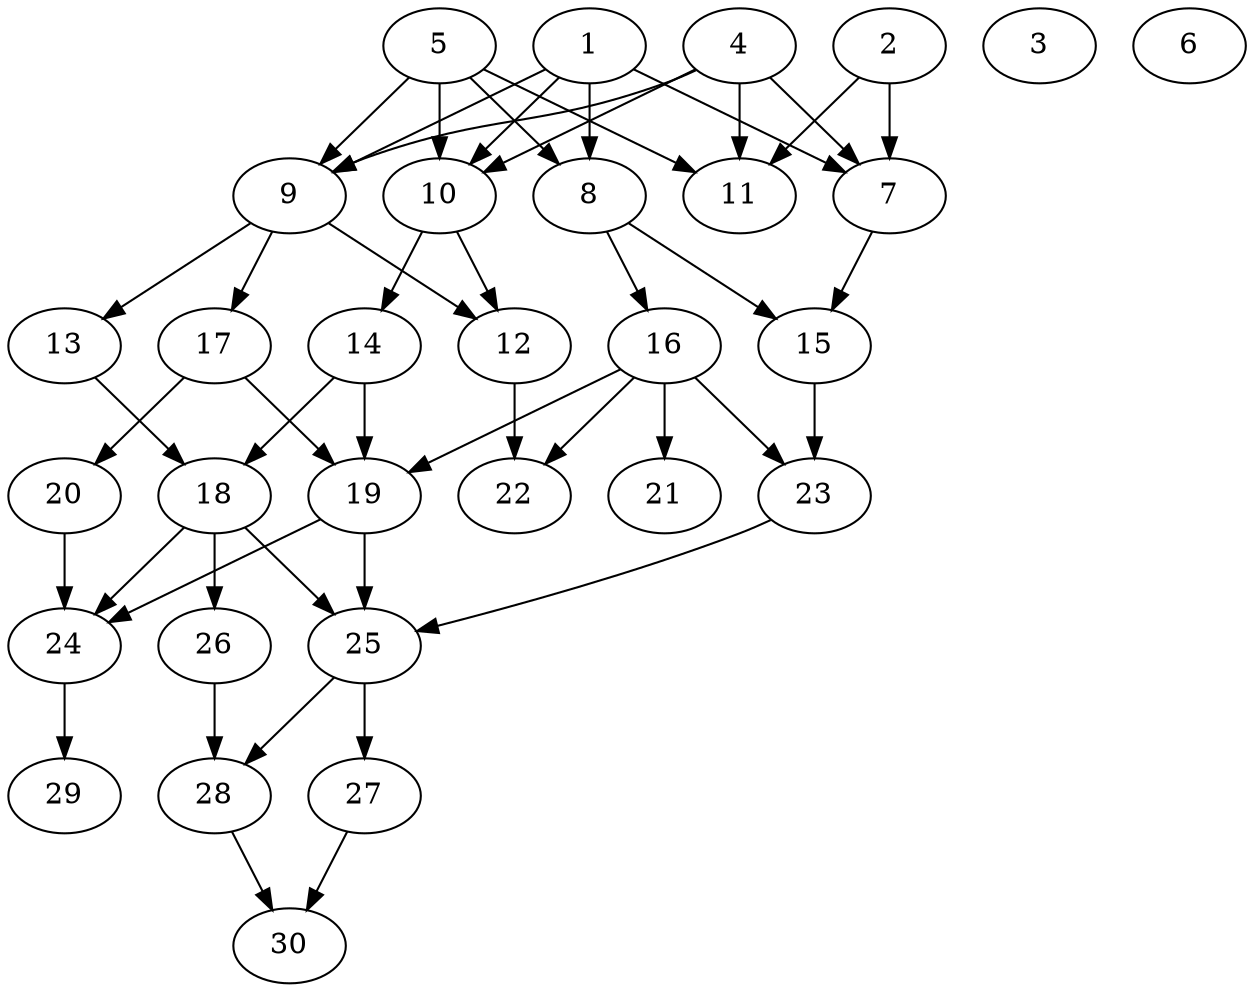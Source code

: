 // DAG automatically generated by daggen at Fri Jul 29 10:40:32 2022
// daggen.exe --dot -n 30 --ccr 0.5 --fat 0.5 --regular 0.5 --density 0.5 -o data\30/random_30_63.gv 
digraph G {
  1 [compute_size="93840091370", trans_size="238296", result_size="29696", ram="37852832",alpha="0.18"]
  1 -> 7 [size ="29696"]
  1 -> 8 [size ="29696"]
  1 -> 9 [size ="29696"]
  1 -> 10 [size ="29696"]
  2 [compute_size="1058319545960", trans_size="805390", result_size="1024", ram="18979472",alpha="0.04"]
  2 -> 7 [size ="1024"]
  2 -> 11 [size ="1024"]
  3 [compute_size="946312520984", trans_size="995476", result_size="0", ram="48437120",alpha="0.01"]
  4 [compute_size="270729216", trans_size="796790", result_size="70656", ram="21669104",alpha="0.10"]
  4 -> 7 [size ="70656"]
  4 -> 9 [size ="70656"]
  4 -> 10 [size ="70656"]
  4 -> 11 [size ="70656"]
  5 [compute_size="410563673833", trans_size="209141", result_size="54272", ram="26560496",alpha="0.02"]
  5 -> 8 [size ="54272"]
  5 -> 9 [size ="54272"]
  5 -> 10 [size ="54272"]
  5 -> 11 [size ="54272"]
  6 [compute_size="630295331627", trans_size="442225", result_size="0", ram="5751488",alpha="0.17"]
  7 [compute_size="10592921600", trans_size="501079", result_size="1024", ram="21900368",alpha="0.18"]
  7 -> 15 [size ="1024"]
  8 [compute_size="800071680", trans_size="1032975", result_size="70656", ram="48571760",alpha="0.18"]
  8 -> 15 [size ="70656"]
  8 -> 16 [size ="70656"]
  9 [compute_size="18943836160", trans_size="263999", result_size="91136", ram="49753424",alpha="0.08"]
  9 -> 12 [size ="91136"]
  9 -> 13 [size ="91136"]
  9 -> 17 [size ="91136"]
  10 [compute_size="209036679934", trans_size="1039753", result_size="1024", ram="25898384",alpha="0.20"]
  10 -> 12 [size ="1024"]
  10 -> 14 [size ="1024"]
  11 [compute_size="3478681600", trans_size="544589", result_size="0", ram="8699312",alpha="0.04"]
  12 [compute_size="46892250698", trans_size="705168", result_size="1024", ram="25778000",alpha="0.18"]
  12 -> 22 [size ="1024"]
  13 [compute_size="304699950065", trans_size="544397", result_size="1024", ram="44420096",alpha="0.04"]
  13 -> 18 [size ="1024"]
  14 [compute_size="17117388800", trans_size="573808", result_size="1024", ram="2564480",alpha="0.07"]
  14 -> 18 [size ="1024"]
  14 -> 19 [size ="1024"]
  15 [compute_size="344792322339", trans_size="365628", result_size="9216", ram="44214176",alpha="0.10"]
  15 -> 23 [size ="9216"]
  16 [compute_size="570285098805", trans_size="278065", result_size="54272", ram="15800384",alpha="0.19"]
  16 -> 19 [size ="54272"]
  16 -> 21 [size ="54272"]
  16 -> 22 [size ="54272"]
  16 -> 23 [size ="54272"]
  17 [compute_size="7281842176", trans_size="821182", result_size="9216", ram="35091920",alpha="0.18"]
  17 -> 19 [size ="9216"]
  17 -> 20 [size ="9216"]
  18 [compute_size="3045916672", trans_size="231167", result_size="74752", ram="36918272",alpha="0.01"]
  18 -> 24 [size ="74752"]
  18 -> 25 [size ="74752"]
  18 -> 26 [size ="74752"]
  19 [compute_size="549755813888", trans_size="79092", result_size="91136", ram="14246480",alpha="0.05"]
  19 -> 24 [size ="91136"]
  19 -> 25 [size ="91136"]
  20 [compute_size="1073741824000", trans_size="1023033", result_size="1024", ram="45581168",alpha="0.17"]
  20 -> 24 [size ="1024"]
  21 [compute_size="8589934592", trans_size="7546", result_size="0", ram="50516912",alpha="0.05"]
  22 [compute_size="727894196224", trans_size="26823", result_size="0", ram="21502784",alpha="0.10"]
  23 [compute_size="782757789696", trans_size="1039369", result_size="54272", ram="16126688",alpha="0.20"]
  23 -> 25 [size ="54272"]
  24 [compute_size="231928233984", trans_size="963188", result_size="13312", ram="34504256",alpha="0.09"]
  24 -> 29 [size ="13312"]
  25 [compute_size="368293445632", trans_size="517000", result_size="9216", ram="46810352",alpha="0.02"]
  25 -> 27 [size ="9216"]
  25 -> 28 [size ="9216"]
  26 [compute_size="1672044544", trans_size="313966", result_size="70656", ram="38643248",alpha="0.16"]
  26 -> 28 [size ="70656"]
  27 [compute_size="911444189986", trans_size="573904", result_size="54272", ram="51540176",alpha="0.06"]
  27 -> 30 [size ="54272"]
  28 [compute_size="344396467285", trans_size="900561", result_size="9216", ram="40336544",alpha="0.00"]
  28 -> 30 [size ="9216"]
  29 [compute_size="133299437568", trans_size="705487", result_size="0", ram="44721056",alpha="0.01"]
  30 [compute_size="231928233984", trans_size="806061", result_size="0", ram="38676512",alpha="0.08"]
}
